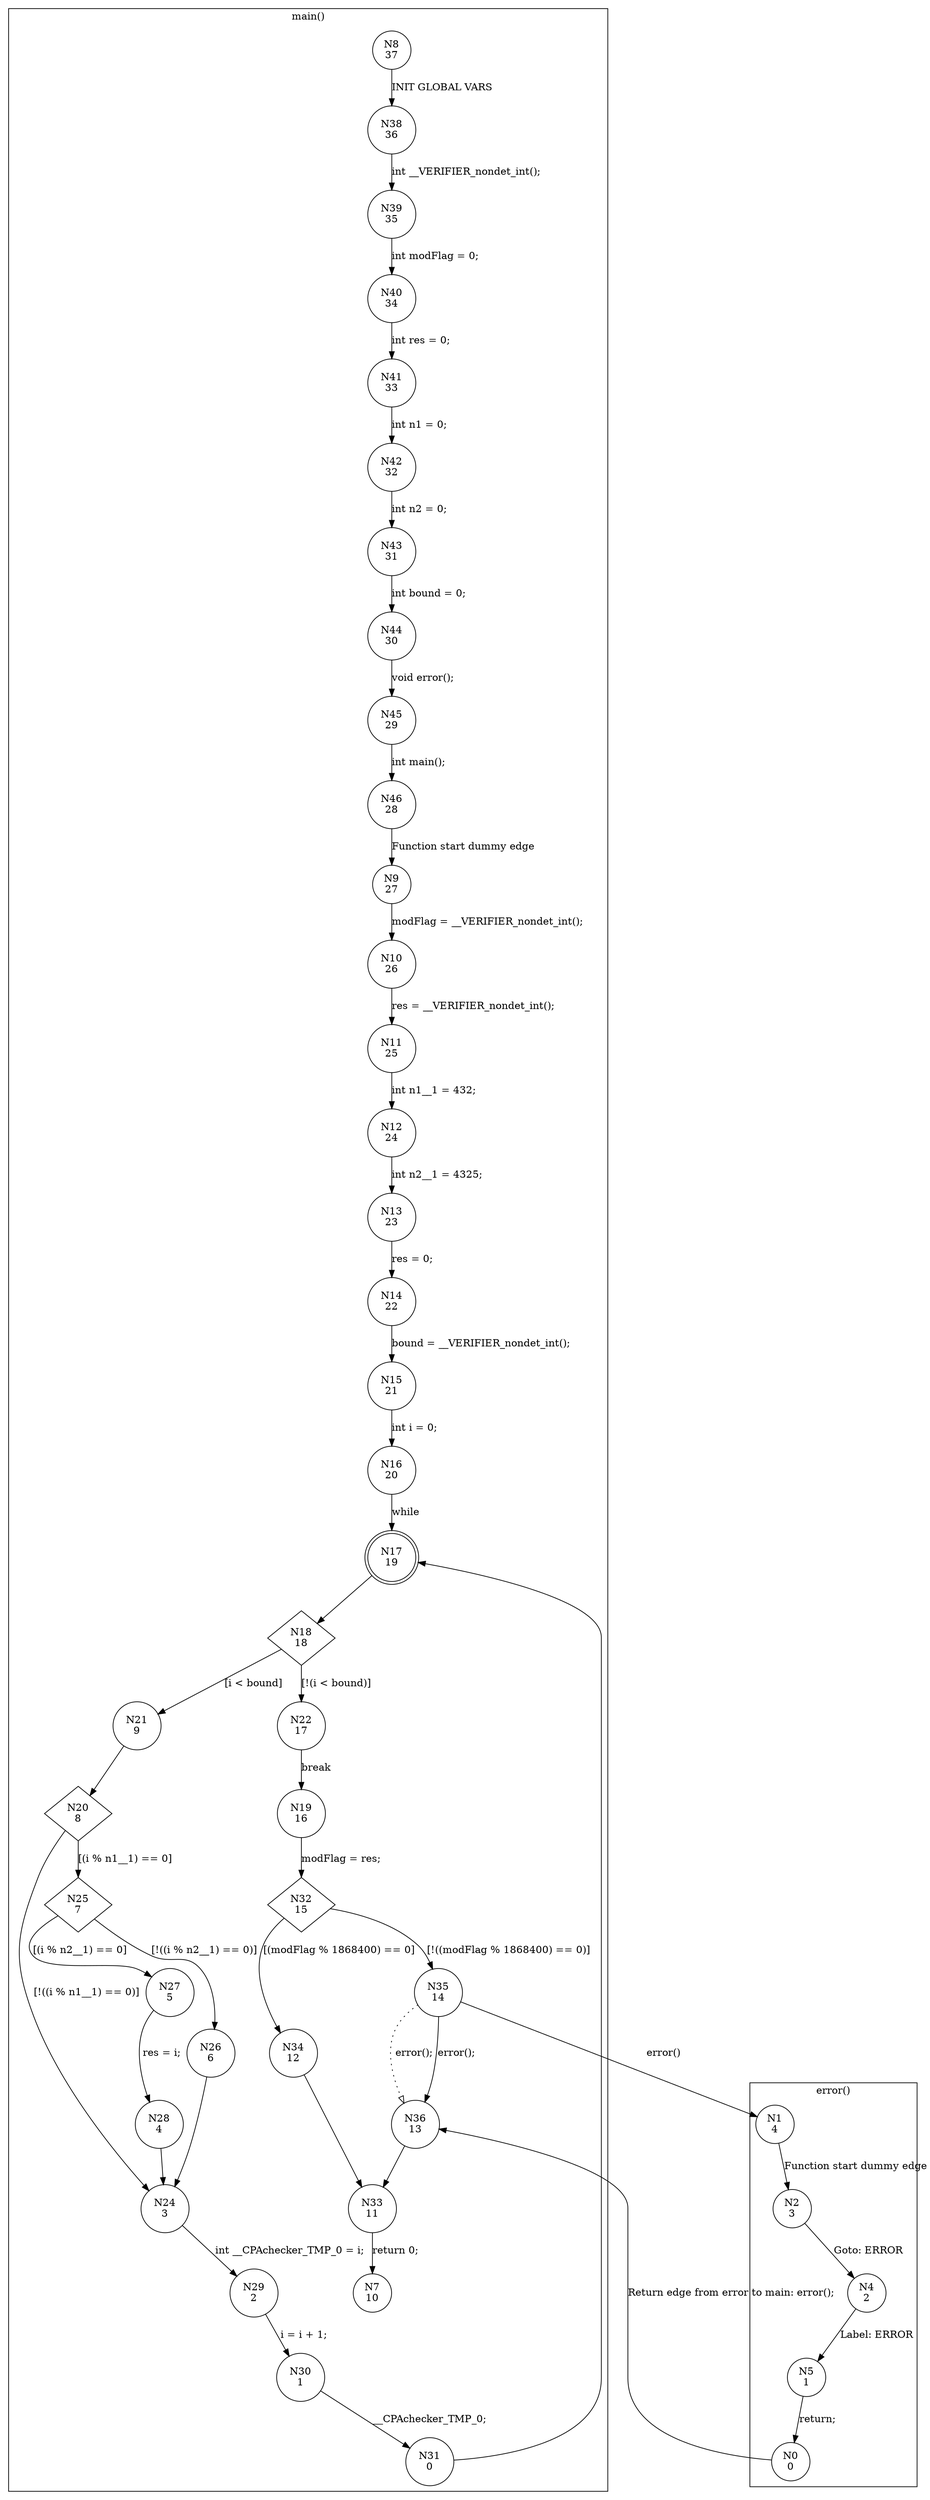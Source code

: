digraph CFA {
8 [shape="circle" label="N8\n37"]
38 [shape="circle" label="N38\n36"]
39 [shape="circle" label="N39\n35"]
40 [shape="circle" label="N40\n34"]
41 [shape="circle" label="N41\n33"]
42 [shape="circle" label="N42\n32"]
43 [shape="circle" label="N43\n31"]
44 [shape="circle" label="N44\n30"]
45 [shape="circle" label="N45\n29"]
46 [shape="circle" label="N46\n28"]
9 [shape="circle" label="N9\n27"]
10 [shape="circle" label="N10\n26"]
11 [shape="circle" label="N11\n25"]
12 [shape="circle" label="N12\n24"]
13 [shape="circle" label="N13\n23"]
14 [shape="circle" label="N14\n22"]
15 [shape="circle" label="N15\n21"]
16 [shape="circle" label="N16\n20"]
17 [shape="doublecircle" label="N17\n19"]
18 [shape="diamond" label="N18\n18"]
22 [shape="circle" label="N22\n17"]
19 [shape="circle" label="N19\n16"]
32 [shape="diamond" label="N32\n15"]
35 [shape="circle" label="N35\n14"]
1 [shape="circle" label="N1\n4"]
2 [shape="circle" label="N2\n3"]
4 [shape="circle" label="N4\n2"]
5 [shape="circle" label="N5\n1"]
0 [shape="circle" label="N0\n0"]
36 [shape="circle" label="N36\n13"]
33 [shape="circle" label="N33\n11"]
7 [shape="circle" label="N7\n10"]
34 [shape="circle" label="N34\n12"]
21 [shape="circle" label="N21\n9"]
20 [shape="diamond" label="N20\n8"]
24 [shape="circle" label="N24\n3"]
29 [shape="circle" label="N29\n2"]
30 [shape="circle" label="N30\n1"]
31 [shape="circle" label="N31\n0"]
25 [shape="diamond" label="N25\n7"]
26 [shape="circle" label="N26\n6"]
27 [shape="circle" label="N27\n5"]
28 [shape="circle" label="N28\n4"]
node [shape="circle"]
subgraph cluster_error {
label="error()"
1 -> 2 [label="Function start dummy edge"]
2 -> 4 [label="Goto: ERROR"]
4 -> 5 [label="Label: ERROR"]
5 -> 0 [label="return;"]}
subgraph cluster_main {
label="main()"
8 -> 38 [label="INIT GLOBAL VARS"]
38 -> 39 [label="int __VERIFIER_nondet_int();"]
39 -> 40 [label="int modFlag = 0;"]
40 -> 41 [label="int res = 0;"]
41 -> 42 [label="int n1 = 0;"]
42 -> 43 [label="int n2 = 0;"]
43 -> 44 [label="int bound = 0;"]
44 -> 45 [label="void error();"]
45 -> 46 [label="int main();"]
46 -> 9 [label="Function start dummy edge"]
9 -> 10 [label="modFlag = __VERIFIER_nondet_int();"]
10 -> 11 [label="res = __VERIFIER_nondet_int();"]
11 -> 12 [label="int n1__1 = 432;"]
12 -> 13 [label="int n2__1 = 4325;"]
13 -> 14 [label="res = 0;"]
14 -> 15 [label="bound = __VERIFIER_nondet_int();"]
15 -> 16 [label="int i = 0;"]
16 -> 17 [label="while"]
17 -> 18 [label=""]
18 -> 21 [label="[i < bound]"]
18 -> 22 [label="[!(i < bound)]"]
22 -> 19 [label="break"]
19 -> 32 [label="modFlag = res;"]
32 -> 34 [label="[(modFlag % 1868400) == 0]"]
32 -> 35 [label="[!((modFlag % 1868400) == 0)]"]
35 -> 36 [label="error();" style="dotted" arrowhead="empty"]
35 -> 36 [label="error();"]
36 -> 33 [label=""]
33 -> 7 [label="return 0;"]
34 -> 33 [label=""]
21 -> 20 [label=""]
20 -> 25 [label="[(i % n1__1) == 0]"]
20 -> 24 [label="[!((i % n1__1) == 0)]"]
24 -> 29 [label="int __CPAchecker_TMP_0 = i;"]
29 -> 30 [label="i = i + 1;"]
30 -> 31 [label="__CPAchecker_TMP_0;"]
31 -> 17 [label=""]
25 -> 27 [label="[(i % n2__1) == 0]"]
25 -> 26 [label="[!((i % n2__1) == 0)]"]
26 -> 24 [label=""]
27 -> 28 [label="res = i;"]
28 -> 24 [label=""]}
35 -> 1 [label="error()"]
0 -> 36 [label="Return edge from error to main: error();"]}